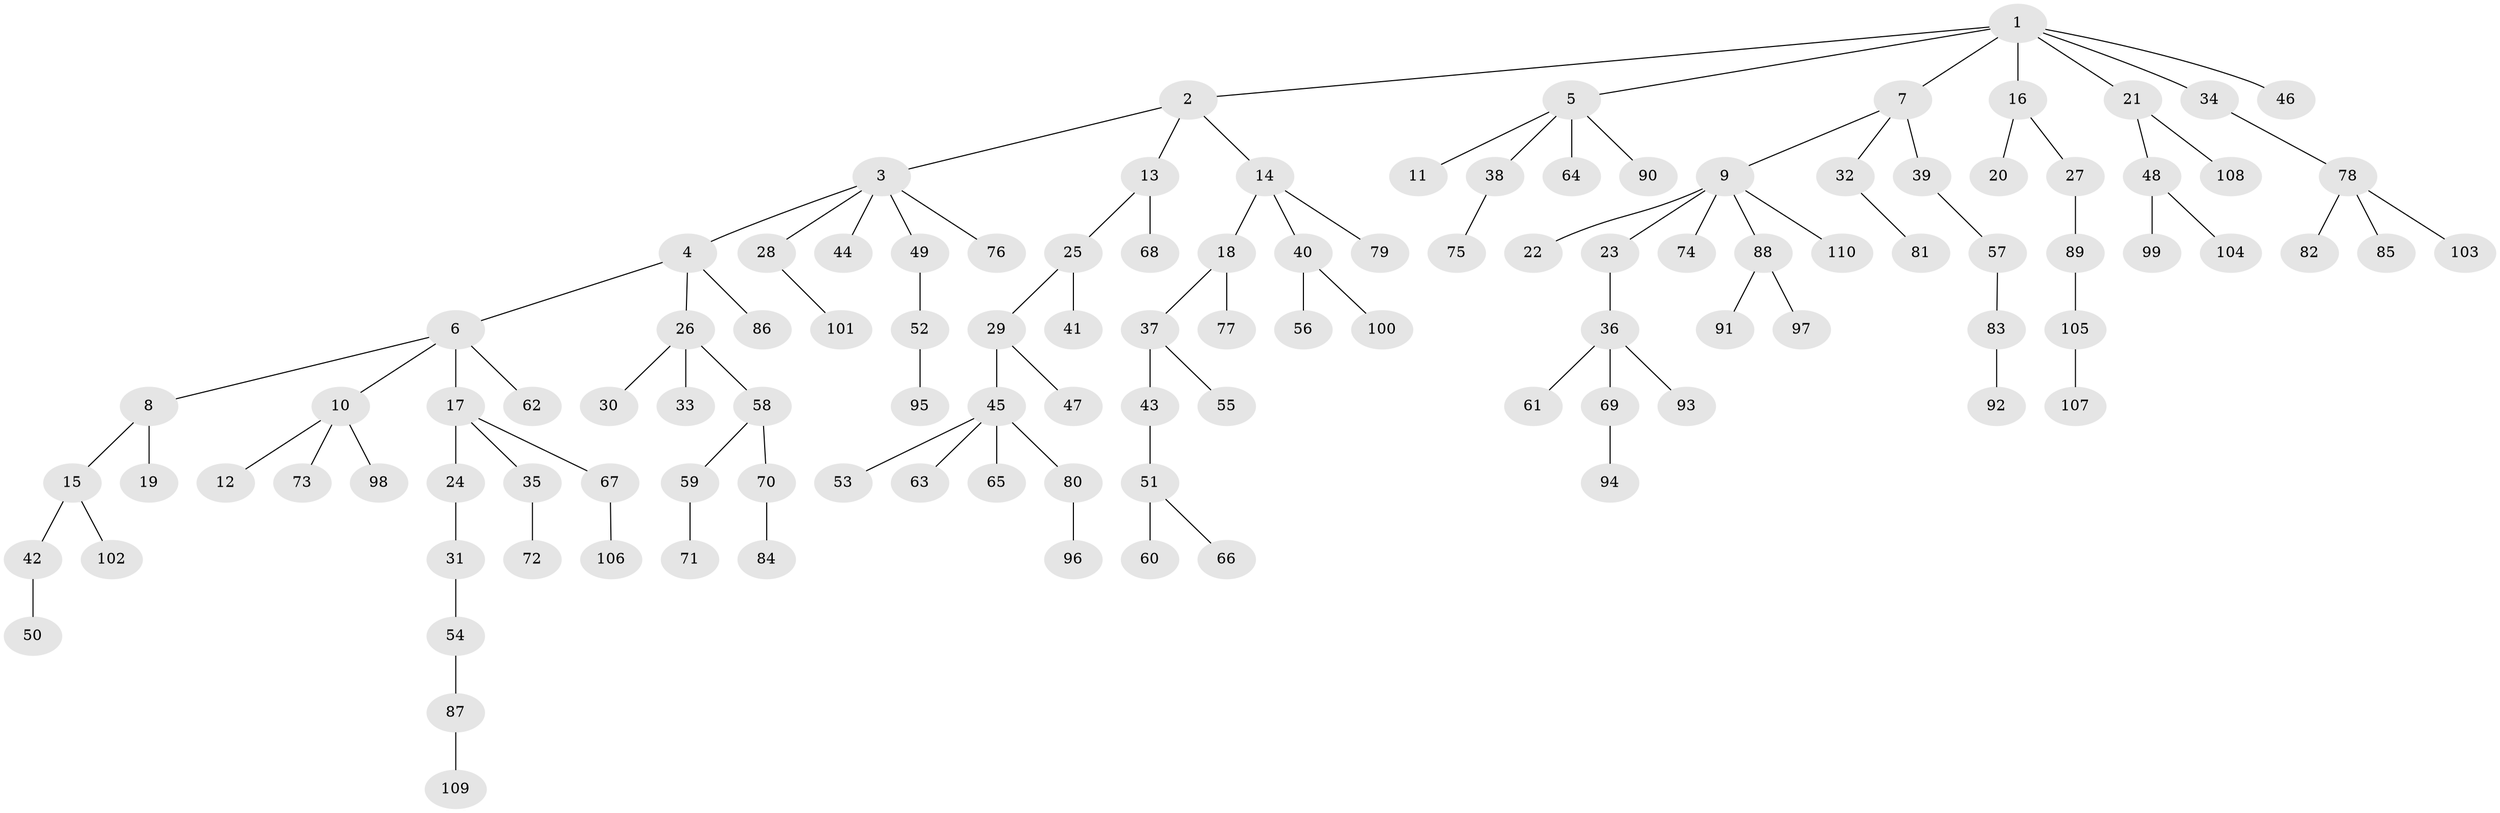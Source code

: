 // Generated by graph-tools (version 1.1) at 2025/15/03/09/25 04:15:36]
// undirected, 110 vertices, 109 edges
graph export_dot {
graph [start="1"]
  node [color=gray90,style=filled];
  1;
  2;
  3;
  4;
  5;
  6;
  7;
  8;
  9;
  10;
  11;
  12;
  13;
  14;
  15;
  16;
  17;
  18;
  19;
  20;
  21;
  22;
  23;
  24;
  25;
  26;
  27;
  28;
  29;
  30;
  31;
  32;
  33;
  34;
  35;
  36;
  37;
  38;
  39;
  40;
  41;
  42;
  43;
  44;
  45;
  46;
  47;
  48;
  49;
  50;
  51;
  52;
  53;
  54;
  55;
  56;
  57;
  58;
  59;
  60;
  61;
  62;
  63;
  64;
  65;
  66;
  67;
  68;
  69;
  70;
  71;
  72;
  73;
  74;
  75;
  76;
  77;
  78;
  79;
  80;
  81;
  82;
  83;
  84;
  85;
  86;
  87;
  88;
  89;
  90;
  91;
  92;
  93;
  94;
  95;
  96;
  97;
  98;
  99;
  100;
  101;
  102;
  103;
  104;
  105;
  106;
  107;
  108;
  109;
  110;
  1 -- 2;
  1 -- 5;
  1 -- 7;
  1 -- 16;
  1 -- 21;
  1 -- 34;
  1 -- 46;
  2 -- 3;
  2 -- 13;
  2 -- 14;
  3 -- 4;
  3 -- 28;
  3 -- 44;
  3 -- 49;
  3 -- 76;
  4 -- 6;
  4 -- 26;
  4 -- 86;
  5 -- 11;
  5 -- 38;
  5 -- 64;
  5 -- 90;
  6 -- 8;
  6 -- 10;
  6 -- 17;
  6 -- 62;
  7 -- 9;
  7 -- 32;
  7 -- 39;
  8 -- 15;
  8 -- 19;
  9 -- 22;
  9 -- 23;
  9 -- 74;
  9 -- 88;
  9 -- 110;
  10 -- 12;
  10 -- 73;
  10 -- 98;
  13 -- 25;
  13 -- 68;
  14 -- 18;
  14 -- 40;
  14 -- 79;
  15 -- 42;
  15 -- 102;
  16 -- 20;
  16 -- 27;
  17 -- 24;
  17 -- 35;
  17 -- 67;
  18 -- 37;
  18 -- 77;
  21 -- 48;
  21 -- 108;
  23 -- 36;
  24 -- 31;
  25 -- 29;
  25 -- 41;
  26 -- 30;
  26 -- 33;
  26 -- 58;
  27 -- 89;
  28 -- 101;
  29 -- 45;
  29 -- 47;
  31 -- 54;
  32 -- 81;
  34 -- 78;
  35 -- 72;
  36 -- 61;
  36 -- 69;
  36 -- 93;
  37 -- 43;
  37 -- 55;
  38 -- 75;
  39 -- 57;
  40 -- 56;
  40 -- 100;
  42 -- 50;
  43 -- 51;
  45 -- 53;
  45 -- 63;
  45 -- 65;
  45 -- 80;
  48 -- 99;
  48 -- 104;
  49 -- 52;
  51 -- 60;
  51 -- 66;
  52 -- 95;
  54 -- 87;
  57 -- 83;
  58 -- 59;
  58 -- 70;
  59 -- 71;
  67 -- 106;
  69 -- 94;
  70 -- 84;
  78 -- 82;
  78 -- 85;
  78 -- 103;
  80 -- 96;
  83 -- 92;
  87 -- 109;
  88 -- 91;
  88 -- 97;
  89 -- 105;
  105 -- 107;
}
